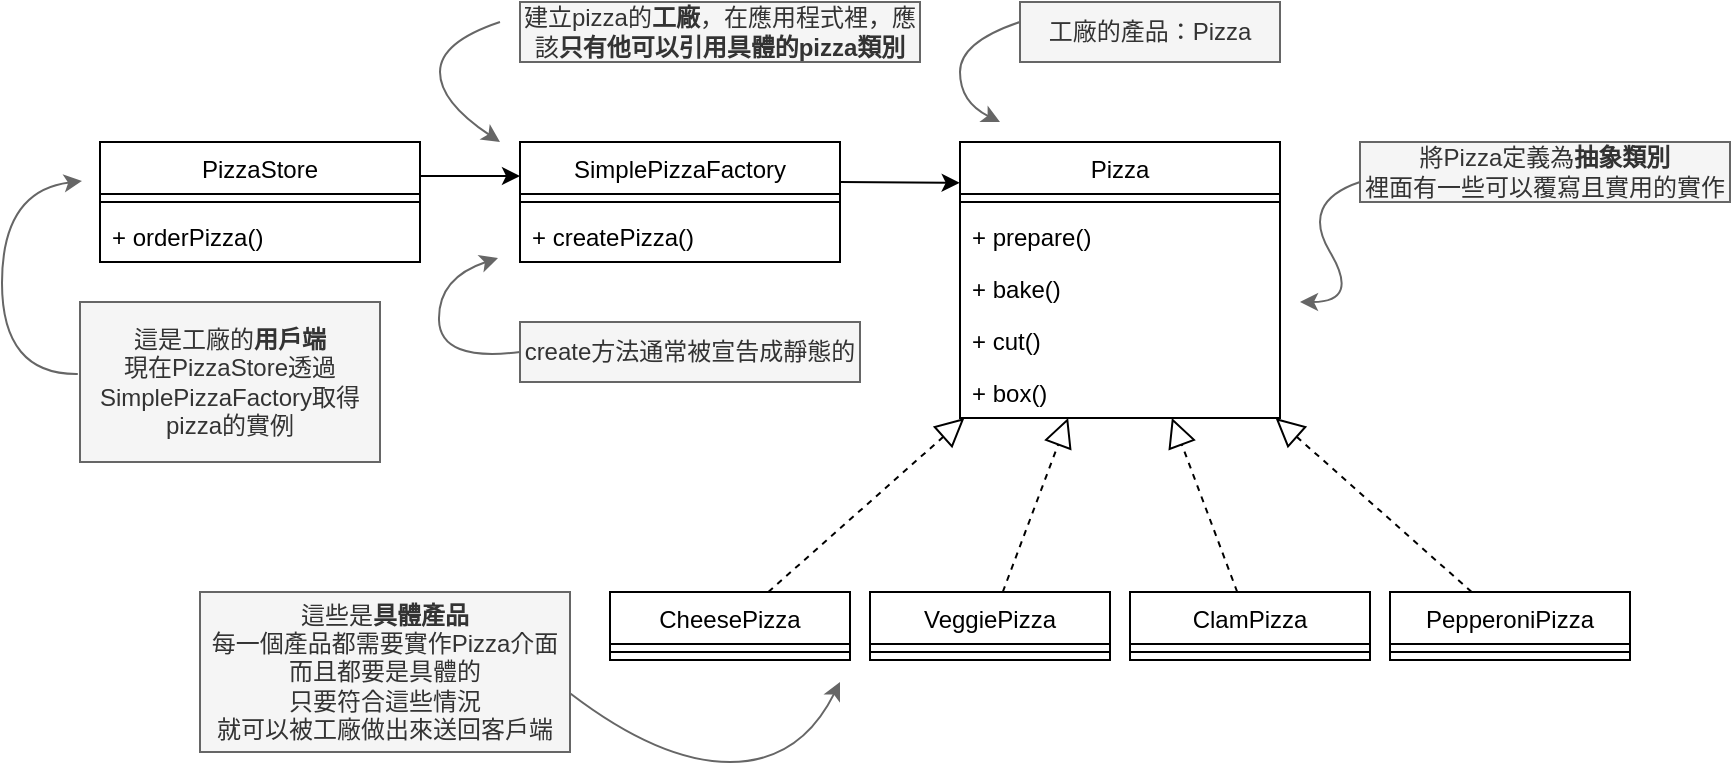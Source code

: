 <mxfile version="24.0.4" type="device">
  <diagram id="C5RBs43oDa-KdzZeNtuy" name="Page-1">
    <mxGraphModel dx="1430" dy="825" grid="1" gridSize="10" guides="1" tooltips="1" connect="1" arrows="1" fold="1" page="1" pageScale="1" pageWidth="827" pageHeight="1169" math="0" shadow="0">
      <root>
        <mxCell id="WIyWlLk6GJQsqaUBKTNV-0" />
        <mxCell id="WIyWlLk6GJQsqaUBKTNV-1" parent="WIyWlLk6GJQsqaUBKTNV-0" />
        <mxCell id="zkfFHV4jXpPFQw0GAbJ--6" value="PizzaStore" style="swimlane;fontStyle=0;align=center;verticalAlign=top;childLayout=stackLayout;horizontal=1;startSize=26;horizontalStack=0;resizeParent=1;resizeLast=0;collapsible=1;marginBottom=0;rounded=0;shadow=0;strokeWidth=1;" parent="WIyWlLk6GJQsqaUBKTNV-1" vertex="1">
          <mxGeometry x="50" y="360" width="160" height="60" as="geometry">
            <mxRectangle x="130" y="380" width="160" height="26" as="alternateBounds" />
          </mxGeometry>
        </mxCell>
        <mxCell id="zkfFHV4jXpPFQw0GAbJ--9" value="" style="line;html=1;strokeWidth=1;align=left;verticalAlign=middle;spacingTop=-1;spacingLeft=3;spacingRight=3;rotatable=0;labelPosition=right;points=[];portConstraint=eastwest;" parent="zkfFHV4jXpPFQw0GAbJ--6" vertex="1">
          <mxGeometry y="26" width="160" height="8" as="geometry" />
        </mxCell>
        <mxCell id="zkfFHV4jXpPFQw0GAbJ--10" value="+ orderPizza()" style="text;align=left;verticalAlign=top;spacingLeft=4;spacingRight=4;overflow=hidden;rotatable=0;points=[[0,0.5],[1,0.5]];portConstraint=eastwest;fontStyle=0" parent="zkfFHV4jXpPFQw0GAbJ--6" vertex="1">
          <mxGeometry y="34" width="160" height="26" as="geometry" />
        </mxCell>
        <mxCell id="hSVaMQJo7yX8vhGdQ6RE-26" value="SimplePizzaFactory" style="swimlane;fontStyle=0;align=center;verticalAlign=top;childLayout=stackLayout;horizontal=1;startSize=26;horizontalStack=0;resizeParent=1;resizeLast=0;collapsible=1;marginBottom=0;rounded=0;shadow=0;strokeWidth=1;" parent="WIyWlLk6GJQsqaUBKTNV-1" vertex="1">
          <mxGeometry x="260" y="360" width="160" height="60" as="geometry">
            <mxRectangle x="130" y="380" width="160" height="26" as="alternateBounds" />
          </mxGeometry>
        </mxCell>
        <mxCell id="hSVaMQJo7yX8vhGdQ6RE-27" value="" style="line;html=1;strokeWidth=1;align=left;verticalAlign=middle;spacingTop=-1;spacingLeft=3;spacingRight=3;rotatable=0;labelPosition=right;points=[];portConstraint=eastwest;" parent="hSVaMQJo7yX8vhGdQ6RE-26" vertex="1">
          <mxGeometry y="26" width="160" height="8" as="geometry" />
        </mxCell>
        <mxCell id="hSVaMQJo7yX8vhGdQ6RE-28" value="+ createPizza()" style="text;align=left;verticalAlign=top;spacingLeft=4;spacingRight=4;overflow=hidden;rotatable=0;points=[[0,0.5],[1,0.5]];portConstraint=eastwest;fontStyle=0" parent="hSVaMQJo7yX8vhGdQ6RE-26" vertex="1">
          <mxGeometry y="34" width="160" height="26" as="geometry" />
        </mxCell>
        <mxCell id="hSVaMQJo7yX8vhGdQ6RE-30" value="Pizza" style="swimlane;fontStyle=0;align=center;verticalAlign=top;childLayout=stackLayout;horizontal=1;startSize=26;horizontalStack=0;resizeParent=1;resizeLast=0;collapsible=1;marginBottom=0;rounded=0;shadow=0;strokeWidth=1;" parent="WIyWlLk6GJQsqaUBKTNV-1" vertex="1">
          <mxGeometry x="480" y="360" width="160" height="138" as="geometry">
            <mxRectangle x="130" y="380" width="160" height="26" as="alternateBounds" />
          </mxGeometry>
        </mxCell>
        <mxCell id="hSVaMQJo7yX8vhGdQ6RE-31" value="" style="line;html=1;strokeWidth=1;align=left;verticalAlign=middle;spacingTop=-1;spacingLeft=3;spacingRight=3;rotatable=0;labelPosition=right;points=[];portConstraint=eastwest;" parent="hSVaMQJo7yX8vhGdQ6RE-30" vertex="1">
          <mxGeometry y="26" width="160" height="8" as="geometry" />
        </mxCell>
        <mxCell id="hSVaMQJo7yX8vhGdQ6RE-32" value="+ prepare()" style="text;align=left;verticalAlign=top;spacingLeft=4;spacingRight=4;overflow=hidden;rotatable=0;points=[[0,0.5],[1,0.5]];portConstraint=eastwest;fontStyle=0" parent="hSVaMQJo7yX8vhGdQ6RE-30" vertex="1">
          <mxGeometry y="34" width="160" height="26" as="geometry" />
        </mxCell>
        <mxCell id="4ed0H5D4KdvsGd9FrCkh-0" value="+ bake()" style="text;align=left;verticalAlign=top;spacingLeft=4;spacingRight=4;overflow=hidden;rotatable=0;points=[[0,0.5],[1,0.5]];portConstraint=eastwest;fontStyle=0" vertex="1" parent="hSVaMQJo7yX8vhGdQ6RE-30">
          <mxGeometry y="60" width="160" height="26" as="geometry" />
        </mxCell>
        <mxCell id="4ed0H5D4KdvsGd9FrCkh-1" value="+ cut()" style="text;align=left;verticalAlign=top;spacingLeft=4;spacingRight=4;overflow=hidden;rotatable=0;points=[[0,0.5],[1,0.5]];portConstraint=eastwest;fontStyle=0" vertex="1" parent="hSVaMQJo7yX8vhGdQ6RE-30">
          <mxGeometry y="86" width="160" height="26" as="geometry" />
        </mxCell>
        <mxCell id="4ed0H5D4KdvsGd9FrCkh-2" value="+ box()" style="text;align=left;verticalAlign=top;spacingLeft=4;spacingRight=4;overflow=hidden;rotatable=0;points=[[0,0.5],[1,0.5]];portConstraint=eastwest;fontStyle=0" vertex="1" parent="hSVaMQJo7yX8vhGdQ6RE-30">
          <mxGeometry y="112" width="160" height="26" as="geometry" />
        </mxCell>
        <mxCell id="4ed0H5D4KdvsGd9FrCkh-3" value="CheesePizza" style="swimlane;fontStyle=0;align=center;verticalAlign=top;childLayout=stackLayout;horizontal=1;startSize=26;horizontalStack=0;resizeParent=1;resizeLast=0;collapsible=1;marginBottom=0;rounded=0;shadow=0;strokeWidth=1;" vertex="1" parent="WIyWlLk6GJQsqaUBKTNV-1">
          <mxGeometry x="305" y="585" width="120" height="34" as="geometry">
            <mxRectangle x="130" y="380" width="160" height="26" as="alternateBounds" />
          </mxGeometry>
        </mxCell>
        <mxCell id="4ed0H5D4KdvsGd9FrCkh-4" value="" style="line;html=1;strokeWidth=1;align=left;verticalAlign=middle;spacingTop=-1;spacingLeft=3;spacingRight=3;rotatable=0;labelPosition=right;points=[];portConstraint=eastwest;" vertex="1" parent="4ed0H5D4KdvsGd9FrCkh-3">
          <mxGeometry y="26" width="120" height="8" as="geometry" />
        </mxCell>
        <mxCell id="4ed0H5D4KdvsGd9FrCkh-6" value="VeggiePizza" style="swimlane;fontStyle=0;align=center;verticalAlign=top;childLayout=stackLayout;horizontal=1;startSize=26;horizontalStack=0;resizeParent=1;resizeLast=0;collapsible=1;marginBottom=0;rounded=0;shadow=0;strokeWidth=1;" vertex="1" parent="WIyWlLk6GJQsqaUBKTNV-1">
          <mxGeometry x="435" y="585" width="120" height="34" as="geometry">
            <mxRectangle x="130" y="380" width="160" height="26" as="alternateBounds" />
          </mxGeometry>
        </mxCell>
        <mxCell id="4ed0H5D4KdvsGd9FrCkh-7" value="" style="line;html=1;strokeWidth=1;align=left;verticalAlign=middle;spacingTop=-1;spacingLeft=3;spacingRight=3;rotatable=0;labelPosition=right;points=[];portConstraint=eastwest;" vertex="1" parent="4ed0H5D4KdvsGd9FrCkh-6">
          <mxGeometry y="26" width="120" height="8" as="geometry" />
        </mxCell>
        <mxCell id="4ed0H5D4KdvsGd9FrCkh-8" value="ClamPizza" style="swimlane;fontStyle=0;align=center;verticalAlign=top;childLayout=stackLayout;horizontal=1;startSize=26;horizontalStack=0;resizeParent=1;resizeLast=0;collapsible=1;marginBottom=0;rounded=0;shadow=0;strokeWidth=1;" vertex="1" parent="WIyWlLk6GJQsqaUBKTNV-1">
          <mxGeometry x="565" y="585" width="120" height="34" as="geometry">
            <mxRectangle x="130" y="380" width="160" height="26" as="alternateBounds" />
          </mxGeometry>
        </mxCell>
        <mxCell id="4ed0H5D4KdvsGd9FrCkh-9" value="" style="line;html=1;strokeWidth=1;align=left;verticalAlign=middle;spacingTop=-1;spacingLeft=3;spacingRight=3;rotatable=0;labelPosition=right;points=[];portConstraint=eastwest;" vertex="1" parent="4ed0H5D4KdvsGd9FrCkh-8">
          <mxGeometry y="26" width="120" height="8" as="geometry" />
        </mxCell>
        <mxCell id="4ed0H5D4KdvsGd9FrCkh-10" value="PepperoniPizza" style="swimlane;fontStyle=0;align=center;verticalAlign=top;childLayout=stackLayout;horizontal=1;startSize=26;horizontalStack=0;resizeParent=1;resizeLast=0;collapsible=1;marginBottom=0;rounded=0;shadow=0;strokeWidth=1;" vertex="1" parent="WIyWlLk6GJQsqaUBKTNV-1">
          <mxGeometry x="695" y="585" width="120" height="34" as="geometry">
            <mxRectangle x="130" y="380" width="160" height="26" as="alternateBounds" />
          </mxGeometry>
        </mxCell>
        <mxCell id="4ed0H5D4KdvsGd9FrCkh-11" value="" style="line;html=1;strokeWidth=1;align=left;verticalAlign=middle;spacingTop=-1;spacingLeft=3;spacingRight=3;rotatable=0;labelPosition=right;points=[];portConstraint=eastwest;" vertex="1" parent="4ed0H5D4KdvsGd9FrCkh-10">
          <mxGeometry y="26" width="120" height="8" as="geometry" />
        </mxCell>
        <mxCell id="4ed0H5D4KdvsGd9FrCkh-12" value="" style="endArrow=classic;html=1;rounded=0;" edge="1" parent="WIyWlLk6GJQsqaUBKTNV-1">
          <mxGeometry width="50" height="50" relative="1" as="geometry">
            <mxPoint x="210" y="377" as="sourcePoint" />
            <mxPoint x="260" y="377" as="targetPoint" />
          </mxGeometry>
        </mxCell>
        <mxCell id="4ed0H5D4KdvsGd9FrCkh-13" value="" style="endArrow=classic;html=1;rounded=0;entryX=-0.001;entryY=0.148;entryDx=0;entryDy=0;entryPerimeter=0;" edge="1" parent="WIyWlLk6GJQsqaUBKTNV-1" target="hSVaMQJo7yX8vhGdQ6RE-30">
          <mxGeometry width="50" height="50" relative="1" as="geometry">
            <mxPoint x="420" y="380" as="sourcePoint" />
            <mxPoint x="470" y="380" as="targetPoint" />
          </mxGeometry>
        </mxCell>
        <mxCell id="4ed0H5D4KdvsGd9FrCkh-14" value="" style="endArrow=block;dashed=1;endFill=0;endSize=12;html=1;rounded=0;" edge="1" parent="WIyWlLk6GJQsqaUBKTNV-1" source="4ed0H5D4KdvsGd9FrCkh-3" target="hSVaMQJo7yX8vhGdQ6RE-30">
          <mxGeometry width="160" relative="1" as="geometry">
            <mxPoint x="370" y="498" as="sourcePoint" />
            <mxPoint x="530" y="498" as="targetPoint" />
          </mxGeometry>
        </mxCell>
        <mxCell id="4ed0H5D4KdvsGd9FrCkh-15" value="" style="endArrow=block;dashed=1;endFill=0;endSize=12;html=1;rounded=0;" edge="1" parent="WIyWlLk6GJQsqaUBKTNV-1" source="4ed0H5D4KdvsGd9FrCkh-6" target="hSVaMQJo7yX8vhGdQ6RE-30">
          <mxGeometry width="160" relative="1" as="geometry">
            <mxPoint x="394" y="595" as="sourcePoint" />
            <mxPoint x="492" y="508" as="targetPoint" />
          </mxGeometry>
        </mxCell>
        <mxCell id="4ed0H5D4KdvsGd9FrCkh-16" value="" style="endArrow=block;dashed=1;endFill=0;endSize=12;html=1;rounded=0;" edge="1" parent="WIyWlLk6GJQsqaUBKTNV-1" source="4ed0H5D4KdvsGd9FrCkh-8" target="hSVaMQJo7yX8vhGdQ6RE-30">
          <mxGeometry width="160" relative="1" as="geometry">
            <mxPoint x="511" y="595" as="sourcePoint" />
            <mxPoint x="544" y="508" as="targetPoint" />
          </mxGeometry>
        </mxCell>
        <mxCell id="4ed0H5D4KdvsGd9FrCkh-17" value="" style="endArrow=block;dashed=1;endFill=0;endSize=12;html=1;rounded=0;" edge="1" parent="WIyWlLk6GJQsqaUBKTNV-1" source="4ed0H5D4KdvsGd9FrCkh-10" target="hSVaMQJo7yX8vhGdQ6RE-30">
          <mxGeometry width="160" relative="1" as="geometry">
            <mxPoint x="629" y="595" as="sourcePoint" />
            <mxPoint x="596" y="508" as="targetPoint" />
          </mxGeometry>
        </mxCell>
        <mxCell id="4ed0H5D4KdvsGd9FrCkh-20" value="這是工廠的&lt;b&gt;用戶端&lt;/b&gt;&lt;div&gt;現在PizzaStore透過&lt;br&gt;SimplePizzaFactory取得&lt;br&gt;pizza的實例&lt;/div&gt;" style="text;html=1;align=center;verticalAlign=middle;whiteSpace=wrap;rounded=0;fillColor=#f5f5f5;fontColor=#333333;strokeColor=#666666;" vertex="1" parent="WIyWlLk6GJQsqaUBKTNV-1">
          <mxGeometry x="40" y="440" width="150" height="80" as="geometry" />
        </mxCell>
        <mxCell id="4ed0H5D4KdvsGd9FrCkh-21" value="create方法通常被宣告成靜態的" style="text;html=1;align=center;verticalAlign=middle;whiteSpace=wrap;rounded=0;fillColor=#f5f5f5;fontColor=#333333;strokeColor=#666666;" vertex="1" parent="WIyWlLk6GJQsqaUBKTNV-1">
          <mxGeometry x="260" y="450" width="170" height="30" as="geometry" />
        </mxCell>
        <mxCell id="4ed0H5D4KdvsGd9FrCkh-22" value="建立pizza的&lt;b&gt;工廠&lt;/b&gt;，在應用程式裡，應該&lt;b&gt;只有他可以引用具體的pizza類別&lt;/b&gt;" style="text;html=1;align=center;verticalAlign=middle;whiteSpace=wrap;rounded=0;fillColor=#f5f5f5;fontColor=#333333;strokeColor=#666666;" vertex="1" parent="WIyWlLk6GJQsqaUBKTNV-1">
          <mxGeometry x="260" y="290" width="200" height="30" as="geometry" />
        </mxCell>
        <mxCell id="4ed0H5D4KdvsGd9FrCkh-23" value="工廠的產品：Pizza" style="text;html=1;align=center;verticalAlign=middle;whiteSpace=wrap;rounded=0;fillColor=#f5f5f5;fontColor=#333333;strokeColor=#666666;" vertex="1" parent="WIyWlLk6GJQsqaUBKTNV-1">
          <mxGeometry x="510" y="290" width="130" height="30" as="geometry" />
        </mxCell>
        <mxCell id="4ed0H5D4KdvsGd9FrCkh-24" value="將Pizza定義為&lt;b&gt;抽象類別&lt;/b&gt;&lt;div&gt;裡面有一些可以覆寫且實用的實作&lt;/div&gt;" style="text;html=1;align=center;verticalAlign=middle;whiteSpace=wrap;rounded=0;fillColor=#f5f5f5;fontColor=#333333;strokeColor=#666666;" vertex="1" parent="WIyWlLk6GJQsqaUBKTNV-1">
          <mxGeometry x="680" y="360" width="185" height="30" as="geometry" />
        </mxCell>
        <mxCell id="4ed0H5D4KdvsGd9FrCkh-26" value="這些是&lt;b&gt;具體產品&lt;/b&gt;&lt;div&gt;每一個產品都需要實作Pizza介面&lt;/div&gt;&lt;div&gt;而且都要是具體的&lt;/div&gt;&lt;div&gt;只要符合這些情況&lt;br&gt;就可以被工廠做出來送回客戶端&lt;/div&gt;" style="text;html=1;align=center;verticalAlign=middle;whiteSpace=wrap;rounded=0;fillColor=#f5f5f5;fontColor=#333333;strokeColor=#666666;" vertex="1" parent="WIyWlLk6GJQsqaUBKTNV-1">
          <mxGeometry x="100" y="585" width="185" height="80" as="geometry" />
        </mxCell>
        <mxCell id="4ed0H5D4KdvsGd9FrCkh-27" value="" style="curved=1;endArrow=classic;html=1;rounded=0;exitX=-0.014;exitY=0.394;exitDx=0;exitDy=0;exitPerimeter=0;entryX=0;entryY=0.25;entryDx=0;entryDy=0;fillColor=#f5f5f5;strokeColor=#666666;" edge="1" parent="WIyWlLk6GJQsqaUBKTNV-1">
          <mxGeometry width="50" height="50" relative="1" as="geometry">
            <mxPoint x="38.9" y="476.02" as="sourcePoint" />
            <mxPoint x="41" y="379.5" as="targetPoint" />
            <Array as="points">
              <mxPoint x="1" y="476.5" />
              <mxPoint x="1" y="384.5" />
            </Array>
          </mxGeometry>
        </mxCell>
        <mxCell id="4ed0H5D4KdvsGd9FrCkh-28" value="" style="curved=1;endArrow=classic;html=1;rounded=0;fillColor=#f5f5f5;strokeColor=#666666;" edge="1" parent="WIyWlLk6GJQsqaUBKTNV-1">
          <mxGeometry width="50" height="50" relative="1" as="geometry">
            <mxPoint x="250" y="300" as="sourcePoint" />
            <mxPoint x="250" y="360" as="targetPoint" />
            <Array as="points">
              <mxPoint x="220" y="310" />
              <mxPoint x="220" y="340" />
            </Array>
          </mxGeometry>
        </mxCell>
        <mxCell id="4ed0H5D4KdvsGd9FrCkh-29" value="" style="curved=1;endArrow=classic;html=1;rounded=0;fillColor=#f5f5f5;strokeColor=#666666;" edge="1" parent="WIyWlLk6GJQsqaUBKTNV-1">
          <mxGeometry width="50" height="50" relative="1" as="geometry">
            <mxPoint x="510" y="300" as="sourcePoint" />
            <mxPoint x="500" y="350" as="targetPoint" />
            <Array as="points">
              <mxPoint x="480" y="310" />
              <mxPoint x="480" y="340" />
            </Array>
          </mxGeometry>
        </mxCell>
        <mxCell id="4ed0H5D4KdvsGd9FrCkh-30" value="" style="curved=1;endArrow=classic;html=1;rounded=0;fillColor=#f5f5f5;strokeColor=#666666;" edge="1" parent="WIyWlLk6GJQsqaUBKTNV-1">
          <mxGeometry width="50" height="50" relative="1" as="geometry">
            <mxPoint x="680" y="380" as="sourcePoint" />
            <mxPoint x="650" y="440" as="targetPoint" />
            <Array as="points">
              <mxPoint x="650" y="390" />
              <mxPoint x="680" y="440" />
            </Array>
          </mxGeometry>
        </mxCell>
        <mxCell id="4ed0H5D4KdvsGd9FrCkh-31" value="" style="curved=1;endArrow=classic;html=1;rounded=0;fillColor=#f5f5f5;strokeColor=#666666;exitX=1.001;exitY=0.634;exitDx=0;exitDy=0;exitPerimeter=0;" edge="1" parent="WIyWlLk6GJQsqaUBKTNV-1" source="4ed0H5D4KdvsGd9FrCkh-26">
          <mxGeometry width="50" height="50" relative="1" as="geometry">
            <mxPoint x="290" y="650" as="sourcePoint" />
            <mxPoint x="420" y="630" as="targetPoint" />
            <Array as="points">
              <mxPoint x="330" y="670" />
              <mxPoint x="400" y="670" />
            </Array>
          </mxGeometry>
        </mxCell>
        <mxCell id="4ed0H5D4KdvsGd9FrCkh-32" value="" style="curved=1;endArrow=classic;html=1;rounded=0;fillColor=#f5f5f5;strokeColor=#666666;exitX=0;exitY=0.5;exitDx=0;exitDy=0;" edge="1" parent="WIyWlLk6GJQsqaUBKTNV-1" source="4ed0H5D4KdvsGd9FrCkh-21">
          <mxGeometry width="50" height="50" relative="1" as="geometry">
            <mxPoint x="239" y="468" as="sourcePoint" />
            <mxPoint x="249" y="418" as="targetPoint" />
            <Array as="points">
              <mxPoint x="220" y="470" />
              <mxPoint x="219" y="428" />
            </Array>
          </mxGeometry>
        </mxCell>
      </root>
    </mxGraphModel>
  </diagram>
</mxfile>
